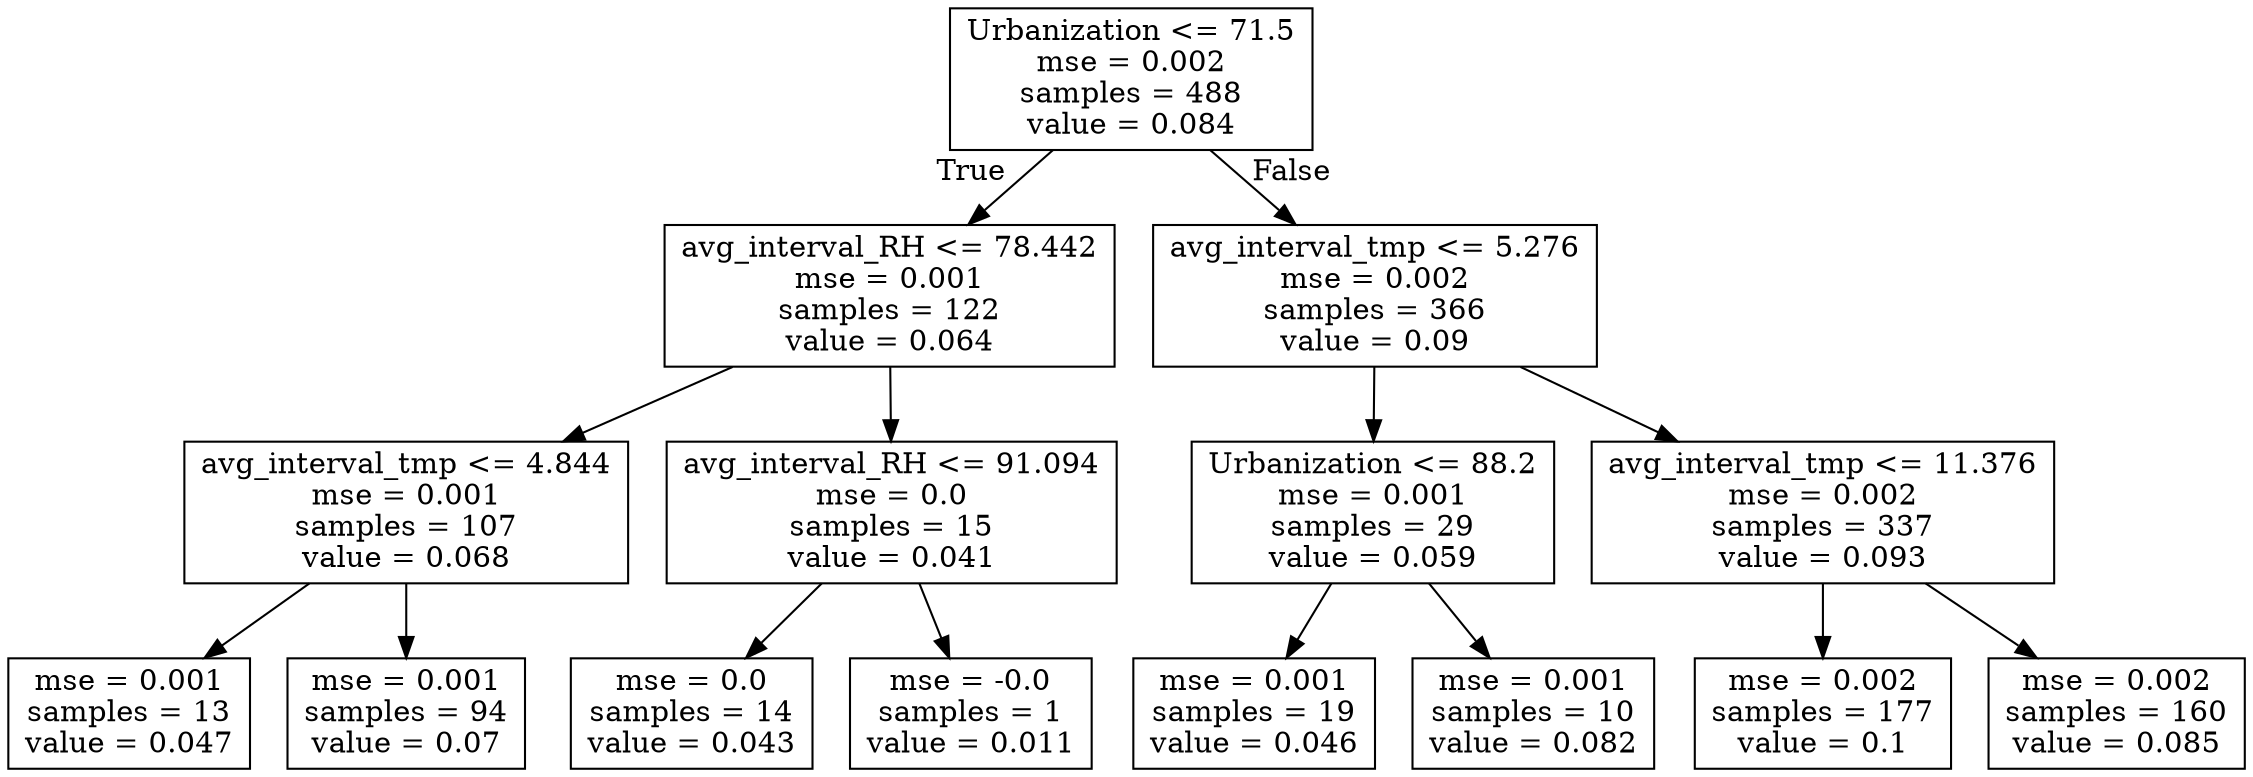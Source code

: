 digraph Tree {
node [shape=box] ;
0 [label="Urbanization <= 71.5\nmse = 0.002\nsamples = 488\nvalue = 0.084"] ;
1 [label="avg_interval_RH <= 78.442\nmse = 0.001\nsamples = 122\nvalue = 0.064"] ;
0 -> 1 [labeldistance=2.5, labelangle=45, headlabel="True"] ;
2 [label="avg_interval_tmp <= 4.844\nmse = 0.001\nsamples = 107\nvalue = 0.068"] ;
1 -> 2 ;
3 [label="mse = 0.001\nsamples = 13\nvalue = 0.047"] ;
2 -> 3 ;
4 [label="mse = 0.001\nsamples = 94\nvalue = 0.07"] ;
2 -> 4 ;
5 [label="avg_interval_RH <= 91.094\nmse = 0.0\nsamples = 15\nvalue = 0.041"] ;
1 -> 5 ;
6 [label="mse = 0.0\nsamples = 14\nvalue = 0.043"] ;
5 -> 6 ;
7 [label="mse = -0.0\nsamples = 1\nvalue = 0.011"] ;
5 -> 7 ;
8 [label="avg_interval_tmp <= 5.276\nmse = 0.002\nsamples = 366\nvalue = 0.09"] ;
0 -> 8 [labeldistance=2.5, labelangle=-45, headlabel="False"] ;
9 [label="Urbanization <= 88.2\nmse = 0.001\nsamples = 29\nvalue = 0.059"] ;
8 -> 9 ;
10 [label="mse = 0.001\nsamples = 19\nvalue = 0.046"] ;
9 -> 10 ;
11 [label="mse = 0.001\nsamples = 10\nvalue = 0.082"] ;
9 -> 11 ;
12 [label="avg_interval_tmp <= 11.376\nmse = 0.002\nsamples = 337\nvalue = 0.093"] ;
8 -> 12 ;
13 [label="mse = 0.002\nsamples = 177\nvalue = 0.1"] ;
12 -> 13 ;
14 [label="mse = 0.002\nsamples = 160\nvalue = 0.085"] ;
12 -> 14 ;
}